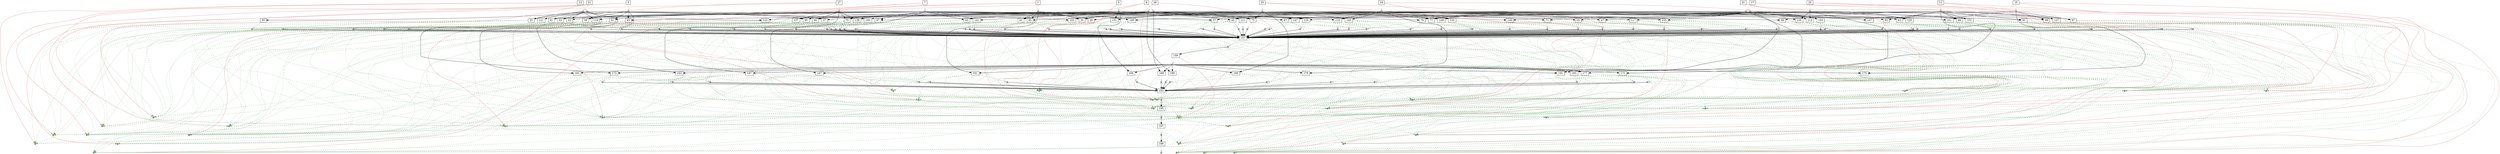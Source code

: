 strict digraph  {
	node [label="\N"];
	1	 [height=0,
		shape=rect,
		size=14.18,
		width=0];
	2	 [fillcolor=gray,
		height=0.1,
		label="",
		shape=rect,
		size=0,
		style=filled,
		width=0.1];
	1 -> 2	 [color=gray,
		size=12545238.0];
	201	 [fillcolor="#88bb88",
		height=0.1,
		label="",
		shape=rect,
		size=0,
		style=filled,
		width=0.1];
	1 -> 201	 [color="#dd7777",
		size=3807057.0,
		weight=0];
	202	 [fillcolor="#88bb88",
		height=0.1,
		label="",
		shape=rect,
		size=0,
		style=filled,
		width=0.1];
	1 -> 202	 [color="#dd7777",
		size=3807057.0,
		weight=0];
	33	 [height=0,
		shape=rect,
		size=10.54,
		width=0];
	2 -> 33	 [size=0];
	41	 [height=0,
		shape=rect,
		size=10.5,
		width=0];
	2 -> 41	 [size=0];
	65	 [height=0,
		shape=rect,
		size=10.49,
		width=0];
	2 -> 65	 [size=0];
	109	 [height=0,
		shape=rect,
		size=10.71,
		width=0];
	2 -> 109	 [size=0];
	161	 [height=0,
		shape=rect,
		size=10.83,
		width=0];
	2 -> 161	 [size=0];
	3	 [height=0,
		shape=rect,
		size=13.8,
		width=0];
	4	 [fillcolor=gray,
		height=0.1,
		label="",
		shape=rect,
		size=0,
		style=filled,
		width=0.1];
	3 -> 4	 [color=gray,
		size=12557302.0];
	203	 [fillcolor="#88bb88",
		height=0.1,
		label="",
		shape=rect,
		size=0,
		style=filled,
		width=0.1];
	3 -> 203	 [color="#dd7777",
		size=3807057.0,
		weight=0];
	204	 [fillcolor="#88bb88",
		height=0.1,
		label="",
		shape=rect,
		size=0,
		style=filled,
		width=0.1];
	3 -> 204	 [color="#dd7777",
		size=3807057.0,
		weight=0];
	35	 [height=0,
		shape=rect,
		size=10.6,
		width=0];
	4 -> 35	 [size=0];
	37	 [height=0,
		shape=rect,
		size=10.62,
		width=0];
	4 -> 37	 [size=0];
	39	 [height=0,
		shape=rect,
		size=10.74,
		width=0];
	4 -> 39	 [size=0];
	43	 [height=0,
		shape=rect,
		size=10.44,
		width=0];
	4 -> 43	 [size=0];
	51	 [height=0,
		shape=rect,
		size=10.62,
		width=0];
	4 -> 51	 [size=0];
	103	 [height=0,
		shape=rect,
		size=10.61,
		width=0];
	4 -> 103	 [size=0];
	163	 [height=0,
		shape=rect,
		size=10.8,
		width=0];
	4 -> 163	 [size=0];
	5	 [height=0,
		shape=rect,
		size=13.39,
		width=0];
	6	 [fillcolor=gray,
		height=0.1,
		label="",
		shape=rect,
		size=0,
		style=filled,
		width=0.1];
	5 -> 6	 [color=gray,
		size=12580096.0];
	205	 [fillcolor="#88bb88",
		height=0.1,
		label="",
		shape=rect,
		size=0,
		style=filled,
		width=0.1];
	5 -> 205	 [color="#dd7777",
		size=3807057.0,
		weight=0];
	206	 [fillcolor="#88bb88",
		height=0.1,
		label="",
		shape=rect,
		size=0,
		style=filled,
		width=0.1];
	5 -> 206	 [color="#dd7777",
		size=3807057.0,
		weight=0];
	6 -> 41	 [size=0];
	6 -> 43	 [size=0];
	45	 [height=0,
		shape=rect,
		size=10.51,
		width=0];
	6 -> 45	 [size=0];
	47	 [height=0,
		shape=rect,
		size=10.59,
		width=0];
	6 -> 47	 [size=0];
	49	 [height=0,
		shape=rect,
		size=10.62,
		width=0];
	6 -> 49	 [size=0];
	111	 [height=0,
		shape=rect,
		size=10.57,
		width=0];
	6 -> 111	 [size=0];
	131	 [height=0,
		shape=rect,
		size=10.56,
		width=0];
	6 -> 131	 [size=0];
	137	 [height=0,
		shape=rect,
		size=10.8,
		width=0];
	6 -> 137	 [size=0];
	147	 [height=0,
		shape=rect,
		size=10.63,
		width=0];
	6 -> 147	 [size=0];
	165	 [height=0,
		shape=rect,
		size=10.99,
		width=0];
	6 -> 165	 [size=0];
	7	 [height=0,
		shape=rect,
		size=13.72,
		width=0];
	8	 [fillcolor=gray,
		height=0.1,
		label="",
		shape=rect,
		size=0,
		style=filled,
		width=0.1];
	7 -> 8	 [color=gray,
		size=12539546.0];
	207	 [fillcolor="#88bb88",
		height=0.1,
		label="",
		shape=rect,
		size=0,
		style=filled,
		width=0.1];
	7 -> 207	 [color="#dd7777",
		size=3807057.0,
		weight=0];
	208	 [fillcolor="#88bb88",
		height=0.1,
		label="",
		shape=rect,
		size=0,
		style=filled,
		width=0.1];
	7 -> 208	 [color="#dd7777",
		size=3807057.0,
		weight=0];
	8 -> 51	 [size=0];
	53	 [height=0,
		shape=rect,
		size=10.56,
		width=0];
	8 -> 53	 [size=0];
	55	 [height=0,
		shape=rect,
		size=10.63,
		width=0];
	8 -> 55	 [size=0];
	57	 [height=0,
		shape=rect,
		size=10.68,
		width=0];
	8 -> 57	 [size=0];
	59	 [height=0,
		shape=rect,
		size=10.65,
		width=0];
	8 -> 59	 [size=0];
	61	 [height=0,
		shape=rect,
		size=10.68,
		width=0];
	8 -> 61	 [size=0];
	63	 [height=0,
		shape=rect,
		size=10.49,
		width=0];
	8 -> 63	 [size=0];
	67	 [height=0,
		shape=rect,
		size=10.55,
		width=0];
	8 -> 67	 [size=0];
	79	 [height=0,
		shape=rect,
		size=10.75,
		width=0];
	8 -> 79	 [size=0];
	91	 [height=0,
		shape=rect,
		size=10.63,
		width=0];
	8 -> 91	 [size=0];
	119	 [height=0,
		shape=rect,
		size=10.75,
		width=0];
	8 -> 119	 [size=0];
	125	 [height=0,
		shape=rect,
		size=10.53,
		width=0];
	8 -> 125	 [size=0];
	141	 [height=0,
		shape=rect,
		size=10.61,
		width=0];
	8 -> 141	 [size=0];
	167	 [height=0,
		shape=rect,
		size=10.9,
		width=0];
	8 -> 167	 [size=0];
	9	 [height=0,
		shape=rect,
		size=13.2,
		width=0];
	10	 [fillcolor=gray,
		height=0.1,
		label="",
		shape=rect,
		size=0,
		style=filled,
		width=0.1];
	9 -> 10	 [color=gray,
		size=12559866.0];
	209	 [fillcolor="#88bb88",
		height=0.1,
		label="",
		shape=rect,
		size=0,
		style=filled,
		width=0.1];
	9 -> 209	 [color="#dd7777",
		size=3807057.0,
		weight=0];
	210	 [fillcolor="#88bb88",
		height=0.1,
		label="",
		shape=rect,
		size=0,
		style=filled,
		width=0.1];
	9 -> 210	 [color="#dd7777",
		size=3807057.0,
		weight=0];
	10 -> 65	 [size=0];
	10 -> 67	 [size=0];
	69	 [height=0,
		shape=rect,
		size=10.69,
		width=0];
	10 -> 69	 [size=0];
	71	 [height=0,
		shape=rect,
		size=10.62,
		width=0];
	10 -> 71	 [size=0];
	73	 [height=0,
		shape=rect,
		size=10.47,
		width=0];
	10 -> 73	 [size=0];
	75	 [height=0,
		shape=rect,
		size=10.57,
		width=0];
	10 -> 75	 [size=0];
	77	 [height=0,
		shape=rect,
		size=10.52,
		width=0];
	10 -> 77	 [size=0];
	139	 [height=0,
		shape=rect,
		size=10.59,
		width=0];
	10 -> 139	 [size=0];
	149	 [height=0,
		shape=rect,
		size=10.66,
		width=0];
	10 -> 149	 [size=0];
	169	 [height=0,
		shape=rect,
		size=11.06,
		width=0];
	10 -> 169	 [size=0];
	11	 [height=0,
		shape=rect,
		size=13.91,
		width=0];
	12	 [fillcolor=gray,
		height=0.1,
		label="",
		shape=rect,
		size=0,
		style=filled,
		width=0.1];
	11 -> 12	 [color=gray,
		size=12531000.0];
	211	 [fillcolor="#88bb88",
		height=0.1,
		label="",
		shape=rect,
		size=0,
		style=filled,
		width=0.1];
	11 -> 211	 [color="#dd7777",
		size=3807057.0,
		weight=0];
	212	 [fillcolor="#88bb88",
		height=0.1,
		label="",
		shape=rect,
		size=0,
		style=filled,
		width=0.1];
	11 -> 212	 [color="#dd7777",
		size=3807057.0,
		weight=0];
	12 -> 69	 [size=0];
	12 -> 79	 [size=0];
	81	 [height=0,
		shape=rect,
		size=10.59,
		width=0];
	12 -> 81	 [size=0];
	83	 [height=0,
		shape=rect,
		size=10.47,
		width=0];
	12 -> 83	 [size=0];
	85	 [height=0,
		shape=rect,
		size=10.56,
		width=0];
	12 -> 85	 [size=0];
	87	 [height=0,
		shape=rect,
		size=10.52,
		width=0];
	12 -> 87	 [size=0];
	89	 [height=0,
		shape=rect,
		size=10.64,
		width=0];
	12 -> 89	 [size=0];
	97	 [height=0,
		shape=rect,
		size=10.51,
		width=0];
	12 -> 97	 [size=0];
	127	 [height=0,
		shape=rect,
		size=10.56,
		width=0];
	12 -> 127	 [size=0];
	151	 [height=0,
		shape=rect,
		size=10.64,
		width=0];
	12 -> 151	 [size=0];
	171	 [height=0,
		shape=rect,
		size=10.86,
		width=0];
	12 -> 171	 [size=0];
	13	 [height=0,
		shape=rect,
		size=13.1,
		width=0];
	14	 [fillcolor=gray,
		height=0.1,
		label="",
		shape=rect,
		size=0,
		style=filled,
		width=0.1];
	13 -> 14	 [color=gray,
		size=12549894.0];
	213	 [fillcolor="#88bb88",
		height=0.1,
		label="",
		shape=rect,
		size=0,
		style=filled,
		width=0.1];
	13 -> 213	 [color="#dd7777",
		size=3807057.0,
		weight=0];
	214	 [fillcolor="#88bb88",
		height=0.1,
		label="",
		shape=rect,
		size=0,
		style=filled,
		width=0.1];
	13 -> 214	 [color="#dd7777",
		size=3807057.0,
		weight=0];
	14 -> 53	 [size=0];
	14 -> 91	 [size=0];
	93	 [height=0,
		shape=rect,
		size=10.65,
		width=0];
	14 -> 93	 [size=0];
	95	 [height=0,
		shape=rect,
		size=10.55,
		width=0];
	14 -> 95	 [size=0];
	105	 [height=0,
		shape=rect,
		size=10.62,
		width=0];
	14 -> 105	 [size=0];
	173	 [height=0,
		shape=rect,
		size=10.66,
		width=0];
	14 -> 173	 [size=0];
	15	 [height=0,
		shape=rect,
		size=13.56,
		width=0];
	16	 [fillcolor=gray,
		height=0.1,
		label="",
		shape=rect,
		size=0,
		style=filled,
		width=0.1];
	15 -> 16	 [color=gray,
		size=12547312.0];
	215	 [fillcolor="#88bb88",
		height=0.1,
		label="",
		shape=rect,
		size=0,
		style=filled,
		width=0.1];
	15 -> 215	 [color="#dd7777",
		size=3807057.0,
		weight=0];
	216	 [fillcolor="#88bb88",
		height=0.1,
		label="",
		shape=rect,
		size=0,
		style=filled,
		width=0.1];
	15 -> 216	 [color="#dd7777",
		size=3807057.0,
		weight=0];
	16 -> 55	 [size=0];
	16 -> 97	 [size=0];
	99	 [height=0,
		shape=rect,
		size=10.64,
		width=0];
	16 -> 99	 [size=0];
	101	 [height=0,
		shape=rect,
		size=10.57,
		width=0];
	16 -> 101	 [size=0];
	175	 [height=0,
		shape=rect,
		size=11.0,
		width=0];
	16 -> 175	 [size=0];
	17	 [height=0,
		shape=rect,
		size=13.48,
		width=0];
	18	 [fillcolor=gray,
		height=0.1,
		label="",
		shape=rect,
		size=0,
		style=filled,
		width=0.1];
	17 -> 18	 [color=gray,
		size=12590270.0];
	217	 [fillcolor="#88bb88",
		height=0.1,
		label="",
		shape=rect,
		size=0,
		style=filled,
		width=0.1];
	17 -> 217	 [color="#dd7777",
		size=3807057.0,
		weight=0];
	218	 [fillcolor="#88bb88",
		height=0.1,
		label="",
		shape=rect,
		size=0,
		style=filled,
		width=0.1];
	17 -> 218	 [color="#dd7777",
		size=3807057.0,
		weight=0];
	18 -> 57	 [size=0];
	18 -> 71	 [size=0];
	18 -> 81	 [size=0];
	18 -> 99	 [size=0];
	18 -> 103	 [size=0];
	18 -> 105	 [size=0];
	107	 [height=0,
		shape=rect,
		size=10.61,
		width=0];
	18 -> 107	 [size=0];
	153	 [height=0,
		shape=rect,
		size=10.62,
		width=0];
	18 -> 153	 [size=0];
	177	 [height=0,
		shape=rect,
		size=10.6,
		width=0];
	18 -> 177	 [size=0];
	19	 [height=0,
		shape=rect,
		size=13.36,
		width=0];
	20	 [fillcolor=gray,
		height=0.1,
		label="",
		shape=rect,
		size=0,
		style=filled,
		width=0.1];
	19 -> 20	 [color=gray,
		size=12552792.0];
	219	 [fillcolor="#88bb88",
		height=0.1,
		label="",
		shape=rect,
		size=0,
		style=filled,
		width=0.1];
	19 -> 219	 [color="#dd7777",
		size=3807057.0,
		weight=0];
	220	 [fillcolor="#88bb88",
		height=0.1,
		label="",
		shape=rect,
		size=0,
		style=filled,
		width=0.1];
	19 -> 220	 [color="#dd7777",
		size=3807057.0,
		weight=0];
	20 -> 45	 [size=0];
	20 -> 59	 [size=0];
	20 -> 83	 [size=0];
	20 -> 95	 [size=0];
	20 -> 101	 [size=0];
	20 -> 109	 [size=0];
	20 -> 111	 [size=0];
	113	 [height=0,
		shape=rect,
		size=10.45,
		width=0];
	20 -> 113	 [size=0];
	115	 [height=0,
		shape=rect,
		size=10.51,
		width=0];
	20 -> 115	 [size=0];
	117	 [height=0,
		shape=rect,
		size=10.74,
		width=0];
	20 -> 117	 [size=0];
	133	 [height=0,
		shape=rect,
		size=10.7,
		width=0];
	20 -> 133	 [size=0];
	143	 [height=0,
		shape=rect,
		size=10.61,
		width=0];
	20 -> 143	 [size=0];
	155	 [height=0,
		shape=rect,
		size=10.62,
		width=0];
	20 -> 155	 [size=0];
	179	 [height=0,
		shape=rect,
		size=10.77,
		width=0];
	20 -> 179	 [size=0];
	21	 [height=0,
		shape=rect,
		size=14.33,
		width=0];
	22	 [fillcolor=gray,
		height=0.1,
		label="",
		shape=rect,
		size=0,
		style=filled,
		width=0.1];
	21 -> 22	 [color=gray,
		size=12576630.0];
	221	 [fillcolor="#88bb88",
		height=0.1,
		label="",
		shape=rect,
		size=0,
		style=filled,
		width=0.1];
	21 -> 221	 [color="#dd7777",
		size=3807057.0,
		weight=0];
	222	 [fillcolor="#88bb88",
		height=0.1,
		label="",
		shape=rect,
		size=0,
		style=filled,
		width=0.1];
	21 -> 222	 [color="#dd7777",
		size=3807057.0,
		weight=0];
	22 -> 35	 [size=0];
	22 -> 61	 [size=0];
	22 -> 119	 [size=0];
	121	 [height=0,
		shape=rect,
		size=10.51,
		width=0];
	22 -> 121	 [size=0];
	123	 [height=0,
		shape=rect,
		size=10.66,
		width=0];
	22 -> 123	 [size=0];
	181	 [height=0,
		shape=rect,
		size=10.71,
		width=0];
	22 -> 181	 [size=0];
	23	 [height=0,
		shape=rect,
		size=13.4,
		width=0];
	24	 [fillcolor=gray,
		height=0.1,
		label="",
		shape=rect,
		size=0,
		style=filled,
		width=0.1];
	23 -> 24	 [color=gray,
		size=12555468.0];
	223	 [fillcolor="#88bb88",
		height=0.1,
		label="",
		shape=rect,
		size=0,
		style=filled,
		width=0.1];
	23 -> 223	 [color="#dd7777",
		size=3807057.0,
		weight=0];
	224	 [fillcolor="#88bb88",
		height=0.1,
		label="",
		shape=rect,
		size=0,
		style=filled,
		width=0.1];
	23 -> 224	 [color="#dd7777",
		size=3807057.0,
		weight=0];
	24 -> 47	 [size=0];
	24 -> 113	 [size=0];
	24 -> 125	 [size=0];
	24 -> 127	 [size=0];
	129	 [height=0,
		shape=rect,
		size=10.68,
		width=0];
	24 -> 129	 [size=0];
	135	 [height=0,
		shape=rect,
		size=10.64,
		width=0];
	24 -> 135	 [size=0];
	183	 [height=0,
		shape=rect,
		size=10.61,
		width=0];
	24 -> 183	 [size=0];
	25	 [height=0,
		shape=rect,
		size=12.99,
		width=0];
	26	 [fillcolor=gray,
		height=0.1,
		label="",
		shape=rect,
		size=0,
		style=filled,
		width=0.1];
	25 -> 26	 [color=gray,
		size=12556722.0];
	225	 [fillcolor="#88bb88",
		height=0.1,
		label="",
		shape=rect,
		size=0,
		style=filled,
		width=0.1];
	25 -> 225	 [color="#dd7777",
		size=3807057.0,
		weight=0];
	226	 [fillcolor="#88bb88",
		height=0.1,
		label="",
		shape=rect,
		size=0,
		style=filled,
		width=0.1];
	25 -> 226	 [color="#dd7777",
		size=3807057.0,
		weight=0];
	26 -> 33	 [size=0];
	26 -> 37	 [size=0];
	26 -> 73	 [size=0];
	26 -> 85	 [size=0];
	26 -> 131	 [size=0];
	26 -> 133	 [size=0];
	26 -> 135	 [size=0];
	185	 [height=0,
		shape=rect,
		size=10.76,
		width=0];
	26 -> 185	 [size=0];
	27	 [height=0,
		shape=rect,
		size=13.92,
		width=0];
	28	 [fillcolor=gray,
		height=0.1,
		label="",
		shape=rect,
		size=0,
		style=filled,
		width=0.1];
	27 -> 28	 [color=gray,
		size=12543006.0];
	227	 [fillcolor="#88bb88",
		height=0.1,
		label="",
		shape=rect,
		size=0,
		style=filled,
		width=0.1];
	27 -> 227	 [color="#dd7777",
		size=3807057.0,
		weight=0];
	228	 [fillcolor="#88bb88",
		height=0.1,
		label="",
		shape=rect,
		size=0,
		style=filled,
		width=0.1];
	27 -> 228	 [color="#dd7777",
		size=3807057.0,
		weight=0];
	28 -> 39	 [size=0];
	28 -> 49	 [size=0];
	28 -> 75	 [size=0];
	28 -> 87	 [size=0];
	28 -> 137	 [size=0];
	28 -> 139	 [size=0];
	187	 [height=0,
		shape=rect,
		size=10.74,
		width=0];
	28 -> 187	 [size=0];
	29	 [height=0,
		shape=rect,
		size=13.67,
		width=0];
	30	 [fillcolor=gray,
		height=0.1,
		label="",
		shape=rect,
		size=0,
		style=filled,
		width=0.1];
	29 -> 30	 [color=gray,
		size=12544644.0];
	229	 [fillcolor="#88bb88",
		height=0.1,
		label="",
		shape=rect,
		size=0,
		style=filled,
		width=0.1];
	29 -> 229	 [color="#dd7777",
		size=3807057.0,
		weight=0];
	230	 [fillcolor="#88bb88",
		height=0.1,
		label="",
		shape=rect,
		size=0,
		style=filled,
		width=0.1];
	29 -> 230	 [color="#dd7777",
		size=3807057.0,
		weight=0];
	30 -> 63	 [size=0];
	30 -> 115	 [size=0];
	30 -> 123	 [size=0];
	30 -> 141	 [size=0];
	30 -> 143	 [size=0];
	145	 [height=0,
		shape=rect,
		size=10.59,
		width=0];
	30 -> 145	 [size=0];
	189	 [height=0,
		shape=rect,
		size=10.84,
		width=0];
	30 -> 189	 [size=0];
	31	 [height=0,
		shape=rect,
		size=13.66,
		width=0];
	32	 [fillcolor=gray,
		height=0.1,
		label="",
		shape=rect,
		size=0,
		style=filled,
		width=0.1];
	31 -> 32	 [color=gray,
		size=12551482.0];
	231	 [fillcolor="#88bb88",
		height=0.1,
		label="",
		shape=rect,
		size=0,
		style=filled,
		width=0.1];
	31 -> 231	 [color="#dd7777",
		size=3807057.0,
		weight=0];
	232	 [fillcolor="#88bb88",
		height=0.1,
		label="",
		shape=rect,
		size=0,
		style=filled,
		width=0.1];
	31 -> 232	 [color="#dd7777",
		size=3807057.0,
		weight=0];
	32 -> 77	 [size=0];
	32 -> 89	 [size=0];
	32 -> 117	 [size=0];
	32 -> 129	 [size=0];
	32 -> 145	 [size=0];
	32 -> 147	 [size=0];
	32 -> 149	 [size=0];
	32 -> 151	 [size=0];
	32 -> 153	 [size=0];
	32 -> 155	 [size=0];
	191	 [height=0,
		shape=rect,
		size=10.75,
		width=0];
	32 -> 191	 [size=0];
	34	 [fillcolor=gray,
		height=0.1,
		label="",
		shape=rect,
		size=0,
		style=filled,
		width=0.1];
	33 -> 34	 [color=gray,
		size=16862400.0];
	33 -> 201	 [color="#77aa77",
		size=0,
		style=dashed,
		weight=0];
	33 -> 202	 [color="#77aa77",
		size=0,
		style=dashed,
		weight=0];
	33 -> 225	 [color="#77aa77",
		size=0,
		style=dashed,
		weight=0];
	33 -> 226	 [color="#77aa77",
		size=0,
		style=dashed,
		weight=0];
	157	 [height=0,
		shape=rect,
		size=4.96,
		width=0];
	34 -> 157	 [size=204904.0];
	36	 [fillcolor=gray,
		height=0.1,
		label="",
		shape=rect,
		size=0,
		style=filled,
		width=0.1];
	35 -> 36	 [color=gray,
		size=16894372.0];
	35 -> 203	 [color="#77aa77",
		size=0,
		style=dashed,
		weight=0];
	35 -> 204	 [color="#77aa77",
		size=0,
		style=dashed,
		weight=0];
	35 -> 221	 [color="#77aa77",
		size=0,
		style=dashed,
		weight=0];
	35 -> 222	 [color="#77aa77",
		size=0,
		style=dashed,
		weight=0];
	36 -> 157	 [size=204904.0];
	38	 [fillcolor=gray,
		height=0.1,
		label="",
		shape=rect,
		size=0,
		style=filled,
		width=0.1];
	37 -> 38	 [color=gray,
		size=16874464.0];
	37 -> 203	 [color="#77aa77",
		size=0,
		style=dashed,
		weight=0];
	37 -> 204	 [color="#77aa77",
		size=0,
		style=dashed,
		weight=0];
	37 -> 225	 [color="#77aa77",
		size=0,
		style=dashed,
		weight=0];
	37 -> 226	 [color="#77aa77",
		size=0,
		style=dashed,
		weight=0];
	38 -> 157	 [size=204904.0];
	40	 [fillcolor=gray,
		height=0.1,
		label="",
		shape=rect,
		size=0,
		style=filled,
		width=0.1];
	39 -> 40	 [color=gray,
		size=16860748.0];
	39 -> 203	 [color="#77aa77",
		size=0,
		style=dashed,
		weight=0];
	39 -> 204	 [color="#77aa77",
		size=0,
		style=dashed,
		weight=0];
	39 -> 227	 [color="#77aa77",
		size=0,
		style=dashed,
		weight=0];
	39 -> 228	 [color="#77aa77",
		size=0,
		style=dashed,
		weight=0];
	40 -> 157	 [size=204904.0];
	42	 [fillcolor=gray,
		height=0.1,
		label="",
		shape=rect,
		size=0,
		style=filled,
		width=0.1];
	41 -> 42	 [color=gray,
		size=16885774.0];
	41 -> 201	 [color="#77aa77",
		size=0,
		style=dashed,
		weight=0];
	41 -> 202	 [color="#77aa77",
		size=0,
		style=dashed,
		weight=0];
	41 -> 205	 [color="#77aa77",
		size=0,
		style=dashed,
		weight=0];
	41 -> 206	 [color="#77aa77",
		size=0,
		style=dashed,
		weight=0];
	42 -> 157	 [size=204904.0];
	44	 [fillcolor=gray,
		height=0.1,
		label="",
		shape=rect,
		size=0,
		style=filled,
		width=0.1];
	43 -> 44	 [color=gray,
		size=16897838.0];
	43 -> 203	 [color="#77aa77",
		size=0,
		style=dashed,
		weight=0];
	43 -> 204	 [color="#77aa77",
		size=0,
		style=dashed,
		weight=0];
	43 -> 205	 [color="#77aa77",
		size=0,
		style=dashed,
		weight=0];
	43 -> 206	 [color="#77aa77",
		size=0,
		style=dashed,
		weight=0];
	44 -> 157	 [size=204904.0];
	46	 [fillcolor=gray,
		height=0.1,
		label="",
		shape=rect,
		size=0,
		style=filled,
		width=0.1];
	45 -> 46	 [color=gray,
		size=16893328.0];
	45 -> 205	 [color="#77aa77",
		size=0,
		style=dashed,
		weight=0];
	45 -> 206	 [color="#77aa77",
		size=0,
		style=dashed,
		weight=0];
	45 -> 219	 [color="#77aa77",
		size=0,
		style=dashed,
		weight=0];
	45 -> 220	 [color="#77aa77",
		size=0,
		style=dashed,
		weight=0];
	46 -> 157	 [size=204904.0];
	48	 [fillcolor=gray,
		height=0.1,
		label="",
		shape=rect,
		size=0,
		style=filled,
		width=0.1];
	47 -> 48	 [color=gray,
		size=16896004.0];
	47 -> 205	 [color="#77aa77",
		size=0,
		style=dashed,
		weight=0];
	47 -> 206	 [color="#77aa77",
		size=0,
		style=dashed,
		weight=0];
	47 -> 223	 [color="#77aa77",
		size=0,
		style=dashed,
		weight=0];
	47 -> 224	 [color="#77aa77",
		size=0,
		style=dashed,
		weight=0];
	48 -> 157	 [size=204904.0];
	50	 [fillcolor=gray,
		height=0.1,
		label="",
		shape=rect,
		size=0,
		style=filled,
		width=0.1];
	49 -> 50	 [color=gray,
		size=16883542.0];
	49 -> 205	 [color="#77aa77",
		size=0,
		style=dashed,
		weight=0];
	49 -> 206	 [color="#77aa77",
		size=0,
		style=dashed,
		weight=0];
	49 -> 227	 [color="#77aa77",
		size=0,
		style=dashed,
		weight=0];
	49 -> 228	 [color="#77aa77",
		size=0,
		style=dashed,
		weight=0];
	50 -> 157	 [size=204904.0];
	52	 [fillcolor=gray,
		height=0.1,
		label="",
		shape=rect,
		size=0,
		style=filled,
		width=0.1];
	51 -> 52	 [color=gray,
		size=16857288.0];
	51 -> 203	 [color="#77aa77",
		size=0,
		style=dashed,
		weight=0];
	51 -> 204	 [color="#77aa77",
		size=0,
		style=dashed,
		weight=0];
	51 -> 207	 [color="#77aa77",
		size=0,
		style=dashed,
		weight=0];
	51 -> 208	 [color="#77aa77",
		size=0,
		style=dashed,
		weight=0];
	52 -> 157	 [size=204904.0];
	54	 [fillcolor=gray,
		height=0.1,
		label="",
		shape=rect,
		size=0,
		style=filled,
		width=0.1];
	53 -> 54	 [color=gray,
		size=16849880.0];
	53 -> 207	 [color="#77aa77",
		size=0,
		style=dashed,
		weight=0];
	53 -> 208	 [color="#77aa77",
		size=0,
		style=dashed,
		weight=0];
	53 -> 213	 [color="#77aa77",
		size=0,
		style=dashed,
		weight=0];
	53 -> 214	 [color="#77aa77",
		size=0,
		style=dashed,
		weight=0];
	54 -> 157	 [size=204904.0];
	56	 [fillcolor=gray,
		height=0.1,
		label="",
		shape=rect,
		size=0,
		style=filled,
		width=0.1];
	55 -> 56	 [color=gray,
		size=16847298.0];
	55 -> 207	 [color="#77aa77",
		size=0,
		style=dashed,
		weight=0];
	55 -> 208	 [color="#77aa77",
		size=0,
		style=dashed,
		weight=0];
	55 -> 215	 [color="#77aa77",
		size=0,
		style=dashed,
		weight=0];
	55 -> 216	 [color="#77aa77",
		size=0,
		style=dashed,
		weight=0];
	56 -> 157	 [size=204904.0];
	58	 [fillcolor=gray,
		height=0.1,
		label="",
		shape=rect,
		size=0,
		style=filled,
		width=0.1];
	57 -> 58	 [color=gray,
		size=16890256.0];
	57 -> 207	 [color="#77aa77",
		size=0,
		style=dashed,
		weight=0];
	57 -> 208	 [color="#77aa77",
		size=0,
		style=dashed,
		weight=0];
	57 -> 217	 [color="#77aa77",
		size=0,
		style=dashed,
		weight=0];
	57 -> 218	 [color="#77aa77",
		size=0,
		style=dashed,
		weight=0];
	58 -> 157	 [size=204904.0];
	60	 [fillcolor=gray,
		height=0.1,
		label="",
		shape=rect,
		size=0,
		style=filled,
		width=0.1];
	59 -> 60	 [color=gray,
		size=16852778.0];
	59 -> 207	 [color="#77aa77",
		size=0,
		style=dashed,
		weight=0];
	59 -> 208	 [color="#77aa77",
		size=0,
		style=dashed,
		weight=0];
	59 -> 219	 [color="#77aa77",
		size=0,
		style=dashed,
		weight=0];
	59 -> 220	 [color="#77aa77",
		size=0,
		style=dashed,
		weight=0];
	60 -> 157	 [size=204904.0];
	62	 [fillcolor=gray,
		height=0.1,
		label="",
		shape=rect,
		size=0,
		style=filled,
		width=0.1];
	61 -> 62	 [color=gray,
		size=16876616.0];
	61 -> 207	 [color="#77aa77",
		size=0,
		style=dashed,
		weight=0];
	61 -> 208	 [color="#77aa77",
		size=0,
		style=dashed,
		weight=0];
	61 -> 221	 [color="#77aa77",
		size=0,
		style=dashed,
		weight=0];
	61 -> 222	 [color="#77aa77",
		size=0,
		style=dashed,
		weight=0];
	62 -> 157	 [size=204904.0];
	64	 [fillcolor=gray,
		height=0.1,
		label="",
		shape=rect,
		size=0,
		style=filled,
		width=0.1];
	63 -> 64	 [color=gray,
		size=16844630.0];
	63 -> 207	 [color="#77aa77",
		size=0,
		style=dashed,
		weight=0];
	63 -> 208	 [color="#77aa77",
		size=0,
		style=dashed,
		weight=0];
	63 -> 229	 [color="#77aa77",
		size=0,
		style=dashed,
		weight=0];
	63 -> 230	 [color="#77aa77",
		size=0,
		style=dashed,
		weight=0];
	64 -> 157	 [size=204904.0];
	66	 [fillcolor=gray,
		height=0.1,
		label="",
		shape=rect,
		size=0,
		style=filled,
		width=0.1];
	65 -> 66	 [color=gray,
		size=16865544.0];
	65 -> 201	 [color="#77aa77",
		size=0,
		style=dashed,
		weight=0];
	65 -> 202	 [color="#77aa77",
		size=0,
		style=dashed,
		weight=0];
	65 -> 209	 [color="#77aa77",
		size=0,
		style=dashed,
		weight=0];
	65 -> 210	 [color="#77aa77",
		size=0,
		style=dashed,
		weight=0];
	66 -> 157	 [size=204904.0];
	68	 [fillcolor=gray,
		height=0.1,
		label="",
		shape=rect,
		size=0,
		style=filled,
		width=0.1];
	67 -> 68	 [color=gray,
		size=16859852.0];
	67 -> 207	 [color="#77aa77",
		size=0,
		style=dashed,
		weight=0];
	67 -> 208	 [color="#77aa77",
		size=0,
		style=dashed,
		weight=0];
	67 -> 209	 [color="#77aa77",
		size=0,
		style=dashed,
		weight=0];
	67 -> 210	 [color="#77aa77",
		size=0,
		style=dashed,
		weight=0];
	68 -> 157	 [size=204904.0];
	70	 [fillcolor=gray,
		height=0.1,
		label="",
		shape=rect,
		size=0,
		style=filled,
		width=0.1];
	69 -> 70	 [color=gray,
		size=16851306.0];
	69 -> 209	 [color="#77aa77",
		size=0,
		style=dashed,
		weight=0];
	69 -> 210	 [color="#77aa77",
		size=0,
		style=dashed,
		weight=0];
	69 -> 211	 [color="#77aa77",
		size=0,
		style=dashed,
		weight=0];
	69 -> 212	 [color="#77aa77",
		size=0,
		style=dashed,
		weight=0];
	70 -> 157	 [size=204904.0];
	72	 [fillcolor=gray,
		height=0.1,
		label="",
		shape=rect,
		size=0,
		style=filled,
		width=0.1];
	71 -> 72	 [color=gray,
		size=16910576.0];
	71 -> 209	 [color="#77aa77",
		size=0,
		style=dashed,
		weight=0];
	71 -> 210	 [color="#77aa77",
		size=0,
		style=dashed,
		weight=0];
	71 -> 217	 [color="#77aa77",
		size=0,
		style=dashed,
		weight=0];
	71 -> 218	 [color="#77aa77",
		size=0,
		style=dashed,
		weight=0];
	72 -> 157	 [size=204904.0];
	74	 [fillcolor=gray,
		height=0.1,
		label="",
		shape=rect,
		size=0,
		style=filled,
		width=0.1];
	73 -> 74	 [color=gray,
		size=16877028.0];
	73 -> 209	 [color="#77aa77",
		size=0,
		style=dashed,
		weight=0];
	73 -> 210	 [color="#77aa77",
		size=0,
		style=dashed,
		weight=0];
	73 -> 225	 [color="#77aa77",
		size=0,
		style=dashed,
		weight=0];
	73 -> 226	 [color="#77aa77",
		size=0,
		style=dashed,
		weight=0];
	74 -> 157	 [size=204904.0];
	76	 [fillcolor=gray,
		height=0.1,
		label="",
		shape=rect,
		size=0,
		style=filled,
		width=0.1];
	75 -> 76	 [color=gray,
		size=16863312.0];
	75 -> 209	 [color="#77aa77",
		size=0,
		style=dashed,
		weight=0];
	75 -> 210	 [color="#77aa77",
		size=0,
		style=dashed,
		weight=0];
	75 -> 227	 [color="#77aa77",
		size=0,
		style=dashed,
		weight=0];
	75 -> 228	 [color="#77aa77",
		size=0,
		style=dashed,
		weight=0];
	76 -> 157	 [size=204904.0];
	78	 [fillcolor=gray,
		height=0.1,
		label="",
		shape=rect,
		size=0,
		style=filled,
		width=0.1];
	77 -> 78	 [color=gray,
		size=16871788.0];
	77 -> 209	 [color="#77aa77",
		size=0,
		style=dashed,
		weight=0];
	77 -> 210	 [color="#77aa77",
		size=0,
		style=dashed,
		weight=0];
	77 -> 231	 [color="#77aa77",
		size=0,
		style=dashed,
		weight=0];
	77 -> 232	 [color="#77aa77",
		size=0,
		style=dashed,
		weight=0];
	78 -> 157	 [size=204904.0];
	80	 [fillcolor=gray,
		height=0.1,
		label="",
		shape=rect,
		size=0,
		style=filled,
		width=0.1];
	79 -> 80	 [color=gray,
		size=16830986.0];
	79 -> 207	 [color="#77aa77",
		size=0,
		style=dashed,
		weight=0];
	79 -> 208	 [color="#77aa77",
		size=0,
		style=dashed,
		weight=0];
	79 -> 211	 [color="#77aa77",
		size=0,
		style=dashed,
		weight=0];
	79 -> 212	 [color="#77aa77",
		size=0,
		style=dashed,
		weight=0];
	80 -> 157	 [size=204904.0];
	82	 [fillcolor=gray,
		height=0.1,
		label="",
		shape=rect,
		size=0,
		style=filled,
		width=0.1];
	81 -> 82	 [color=gray,
		size=16881710.0];
	81 -> 211	 [color="#77aa77",
		size=0,
		style=dashed,
		weight=0];
	81 -> 212	 [color="#77aa77",
		size=0,
		style=dashed,
		weight=0];
	81 -> 217	 [color="#77aa77",
		size=0,
		style=dashed,
		weight=0];
	81 -> 218	 [color="#77aa77",
		size=0,
		style=dashed,
		weight=0];
	82 -> 157	 [size=204904.0];
	84	 [fillcolor=gray,
		height=0.1,
		label="",
		shape=rect,
		size=0,
		style=filled,
		width=0.1];
	83 -> 84	 [color=gray,
		size=16844232.0];
	83 -> 211	 [color="#77aa77",
		size=0,
		style=dashed,
		weight=0];
	83 -> 212	 [color="#77aa77",
		size=0,
		style=dashed,
		weight=0];
	83 -> 219	 [color="#77aa77",
		size=0,
		style=dashed,
		weight=0];
	83 -> 220	 [color="#77aa77",
		size=0,
		style=dashed,
		weight=0];
	84 -> 157	 [size=204904.0];
	86	 [fillcolor=gray,
		height=0.1,
		label="",
		shape=rect,
		size=0,
		style=filled,
		width=0.1];
	85 -> 86	 [color=gray,
		size=16848162.0];
	85 -> 211	 [color="#77aa77",
		size=0,
		style=dashed,
		weight=0];
	85 -> 212	 [color="#77aa77",
		size=0,
		style=dashed,
		weight=0];
	85 -> 225	 [color="#77aa77",
		size=0,
		style=dashed,
		weight=0];
	85 -> 226	 [color="#77aa77",
		size=0,
		style=dashed,
		weight=0];
	86 -> 157	 [size=204904.0];
	88	 [fillcolor=gray,
		height=0.1,
		label="",
		shape=rect,
		size=0,
		style=filled,
		width=0.1];
	87 -> 88	 [color=gray,
		size=16834446.0];
	87 -> 211	 [color="#77aa77",
		size=0,
		style=dashed,
		weight=0];
	87 -> 212	 [color="#77aa77",
		size=0,
		style=dashed,
		weight=0];
	87 -> 227	 [color="#77aa77",
		size=0,
		style=dashed,
		weight=0];
	87 -> 228	 [color="#77aa77",
		size=0,
		style=dashed,
		weight=0];
	88 -> 157	 [size=204904.0];
	90	 [fillcolor=gray,
		height=0.1,
		label="",
		shape=rect,
		size=0,
		style=filled,
		width=0.1];
	89 -> 90	 [color=gray,
		size=16842922.0];
	89 -> 211	 [color="#77aa77",
		size=0,
		style=dashed,
		weight=0];
	89 -> 212	 [color="#77aa77",
		size=0,
		style=dashed,
		weight=0];
	89 -> 231	 [color="#77aa77",
		size=0,
		style=dashed,
		weight=0];
	89 -> 232	 [color="#77aa77",
		size=0,
		style=dashed,
		weight=0];
	90 -> 157	 [size=204904.0];
	92	 [fillcolor=gray,
		height=0.1,
		label="",
		shape=rect,
		size=0,
		style=filled,
		width=0.1];
	91 -> 92	 [color=gray,
		size=16849880.0];
	91 -> 207	 [color="#77aa77",
		size=0,
		style=dashed,
		weight=0];
	91 -> 208	 [color="#77aa77",
		size=0,
		style=dashed,
		weight=0];
	91 -> 213	 [color="#77aa77",
		size=0,
		style=dashed,
		weight=0];
	91 -> 214	 [color="#77aa77",
		size=0,
		style=dashed,
		weight=0];
	92 -> 157	 [size=204904.0];
	94	 [fillcolor=gray,
		height=0.1,
		label="",
		shape=rect,
		size=0,
		style=filled,
		width=0.1];
	93 -> 94	 [color=gray,
		size=8532718.0];
	93 -> 213	 [color="#77aa77",
		size=0,
		style=dashed,
		weight=0];
	93 -> 214	 [color="#77aa77",
		size=0,
		style=dashed,
		weight=0];
	94 -> 157	 [size=204904.0];
	96	 [fillcolor=gray,
		height=0.1,
		label="",
		shape=rect,
		size=0,
		style=filled,
		width=0.1];
	95 -> 96	 [color=gray,
		size=16863126.0];
	95 -> 213	 [color="#77aa77",
		size=0,
		style=dashed,
		weight=0];
	95 -> 214	 [color="#77aa77",
		size=0,
		style=dashed,
		weight=0];
	95 -> 219	 [color="#77aa77",
		size=0,
		style=dashed,
		weight=0];
	95 -> 220	 [color="#77aa77",
		size=0,
		style=dashed,
		weight=0];
	96 -> 157	 [size=204904.0];
	98	 [fillcolor=gray,
		height=0.1,
		label="",
		shape=rect,
		size=0,
		style=filled,
		width=0.1];
	97 -> 98	 [color=gray,
		size=16838752.0];
	97 -> 211	 [color="#77aa77",
		size=0,
		style=dashed,
		weight=0];
	97 -> 212	 [color="#77aa77",
		size=0,
		style=dashed,
		weight=0];
	97 -> 215	 [color="#77aa77",
		size=0,
		style=dashed,
		weight=0];
	97 -> 216	 [color="#77aa77",
		size=0,
		style=dashed,
		weight=0];
	98 -> 157	 [size=204904.0];
	100	 [fillcolor=gray,
		height=0.1,
		label="",
		shape=rect,
		size=0,
		style=filled,
		width=0.1];
	99 -> 100	 [color=gray,
		size=16898022.0];
	99 -> 215	 [color="#77aa77",
		size=0,
		style=dashed,
		weight=0];
	99 -> 216	 [color="#77aa77",
		size=0,
		style=dashed,
		weight=0];
	99 -> 217	 [color="#77aa77",
		size=0,
		style=dashed,
		weight=0];
	99 -> 218	 [color="#77aa77",
		size=0,
		style=dashed,
		weight=0];
	100 -> 157	 [size=204904.0];
	102	 [fillcolor=gray,
		height=0.1,
		label="",
		shape=rect,
		size=0,
		style=filled,
		width=0.1];
	101 -> 102	 [color=gray,
		size=16860544.0];
	101 -> 215	 [color="#77aa77",
		size=0,
		style=dashed,
		weight=0];
	101 -> 216	 [color="#77aa77",
		size=0,
		style=dashed,
		weight=0];
	101 -> 219	 [color="#77aa77",
		size=0,
		style=dashed,
		weight=0];
	101 -> 220	 [color="#77aa77",
		size=0,
		style=dashed,
		weight=0];
	102 -> 157	 [size=204904.0];
	104	 [fillcolor=gray,
		height=0.1,
		label="",
		shape=rect,
		size=0,
		style=filled,
		width=0.1];
	103 -> 104	 [color=gray,
		size=16908012.0];
	103 -> 203	 [color="#77aa77",
		size=0,
		style=dashed,
		weight=0];
	103 -> 204	 [color="#77aa77",
		size=0,
		style=dashed,
		weight=0];
	103 -> 217	 [color="#77aa77",
		size=0,
		style=dashed,
		weight=0];
	103 -> 218	 [color="#77aa77",
		size=0,
		style=dashed,
		weight=0];
	104 -> 157	 [size=204904.0];
	106	 [fillcolor=gray,
		height=0.1,
		label="",
		shape=rect,
		size=0,
		style=filled,
		width=0.1];
	105 -> 106	 [color=gray,
		size=16900604.0];
	105 -> 213	 [color="#77aa77",
		size=0,
		style=dashed,
		weight=0];
	105 -> 214	 [color="#77aa77",
		size=0,
		style=dashed,
		weight=0];
	105 -> 217	 [color="#77aa77",
		size=0,
		style=dashed,
		weight=0];
	105 -> 218	 [color="#77aa77",
		size=0,
		style=dashed,
		weight=0];
	106 -> 157	 [size=204904.0];
	108	 [fillcolor=gray,
		height=0.1,
		label="",
		shape=rect,
		size=0,
		style=filled,
		width=0.1];
	107 -> 108	 [color=gray,
		size=8573094.0];
	107 -> 217	 [color="#77aa77",
		size=0,
		style=dashed,
		weight=0];
	107 -> 218	 [color="#77aa77",
		size=0,
		style=dashed,
		weight=0];
	108 -> 157	 [size=204904.0];
	110	 [fillcolor=gray,
		height=0.1,
		label="",
		shape=rect,
		size=0,
		style=filled,
		width=0.1];
	109 -> 110	 [color=gray,
		size=16858470.0];
	109 -> 201	 [color="#77aa77",
		size=0,
		style=dashed,
		weight=0];
	109 -> 202	 [color="#77aa77",
		size=0,
		style=dashed,
		weight=0];
	109 -> 219	 [color="#77aa77",
		size=0,
		style=dashed,
		weight=0];
	109 -> 220	 [color="#77aa77",
		size=0,
		style=dashed,
		weight=0];
	110 -> 157	 [size=204904.0];
	112	 [fillcolor=gray,
		height=0.1,
		label="",
		shape=rect,
		size=0,
		style=filled,
		width=0.1];
	111 -> 112	 [color=gray,
		size=16893328.0];
	111 -> 205	 [color="#77aa77",
		size=0,
		style=dashed,
		weight=0];
	111 -> 206	 [color="#77aa77",
		size=0,
		style=dashed,
		weight=0];
	111 -> 219	 [color="#77aa77",
		size=0,
		style=dashed,
		weight=0];
	111 -> 220	 [color="#77aa77",
		size=0,
		style=dashed,
		weight=0];
	112 -> 157	 [size=204904.0];
	114	 [fillcolor=gray,
		height=0.1,
		label="",
		shape=rect,
		size=0,
		style=filled,
		width=0.1];
	113 -> 114	 [color=gray,
		size=16868700.0];
	113 -> 219	 [color="#77aa77",
		size=0,
		style=dashed,
		weight=0];
	113 -> 220	 [color="#77aa77",
		size=0,
		style=dashed,
		weight=0];
	113 -> 223	 [color="#77aa77",
		size=0,
		style=dashed,
		weight=0];
	113 -> 224	 [color="#77aa77",
		size=0,
		style=dashed,
		weight=0];
	114 -> 157	 [size=204904.0];
	116	 [fillcolor=gray,
		height=0.1,
		label="",
		shape=rect,
		size=0,
		style=filled,
		width=0.1];
	115 -> 116	 [color=gray,
		size=16857876.0];
	115 -> 219	 [color="#77aa77",
		size=0,
		style=dashed,
		weight=0];
	115 -> 220	 [color="#77aa77",
		size=0,
		style=dashed,
		weight=0];
	115 -> 229	 [color="#77aa77",
		size=0,
		style=dashed,
		weight=0];
	115 -> 230	 [color="#77aa77",
		size=0,
		style=dashed,
		weight=0];
	116 -> 157	 [size=204904.0];
	118	 [fillcolor=gray,
		height=0.1,
		label="",
		shape=rect,
		size=0,
		style=filled,
		width=0.1];
	117 -> 118	 [color=gray,
		size=16864714.0];
	117 -> 219	 [color="#77aa77",
		size=0,
		style=dashed,
		weight=0];
	117 -> 220	 [color="#77aa77",
		size=0,
		style=dashed,
		weight=0];
	117 -> 231	 [color="#77aa77",
		size=0,
		style=dashed,
		weight=0];
	117 -> 232	 [color="#77aa77",
		size=0,
		style=dashed,
		weight=0];
	118 -> 157	 [size=204904.0];
	120	 [fillcolor=gray,
		height=0.1,
		label="",
		shape=rect,
		size=0,
		style=filled,
		width=0.1];
	119 -> 120	 [color=gray,
		size=16876616.0];
	119 -> 207	 [color="#77aa77",
		size=0,
		style=dashed,
		weight=0];
	119 -> 208	 [color="#77aa77",
		size=0,
		style=dashed,
		weight=0];
	119 -> 221	 [color="#77aa77",
		size=0,
		style=dashed,
		weight=0];
	119 -> 222	 [color="#77aa77",
		size=0,
		style=dashed,
		weight=0];
	120 -> 157	 [size=204904.0];
	122	 [fillcolor=gray,
		height=0.1,
		label="",
		shape=rect,
		size=0,
		style=filled,
		width=0.1];
	121 -> 122	 [color=gray,
		size=8559454.0];
	121 -> 221	 [color="#77aa77",
		size=0,
		style=dashed,
		weight=0];
	121 -> 222	 [color="#77aa77",
		size=0,
		style=dashed,
		weight=0];
	122 -> 157	 [size=204904.0];
	124	 [fillcolor=gray,
		height=0.1,
		label="",
		shape=rect,
		size=0,
		style=filled,
		width=0.1];
	123 -> 124	 [color=gray,
		size=16881714.0];
	123 -> 221	 [color="#77aa77",
		size=0,
		style=dashed,
		weight=0];
	123 -> 222	 [color="#77aa77",
		size=0,
		style=dashed,
		weight=0];
	123 -> 229	 [color="#77aa77",
		size=0,
		style=dashed,
		weight=0];
	123 -> 230	 [color="#77aa77",
		size=0,
		style=dashed,
		weight=0];
	124 -> 157	 [size=204904.0];
	126	 [fillcolor=gray,
		height=0.1,
		label="",
		shape=rect,
		size=0,
		style=filled,
		width=0.1];
	125 -> 126	 [color=gray,
		size=16855454.0];
	125 -> 207	 [color="#77aa77",
		size=0,
		style=dashed,
		weight=0];
	125 -> 208	 [color="#77aa77",
		size=0,
		style=dashed,
		weight=0];
	125 -> 223	 [color="#77aa77",
		size=0,
		style=dashed,
		weight=0];
	125 -> 224	 [color="#77aa77",
		size=0,
		style=dashed,
		weight=0];
	126 -> 157	 [size=204904.0];
	128	 [fillcolor=gray,
		height=0.1,
		label="",
		shape=rect,
		size=0,
		style=filled,
		width=0.1];
	127 -> 128	 [color=gray,
		size=16846908.0];
	127 -> 211	 [color="#77aa77",
		size=0,
		style=dashed,
		weight=0];
	127 -> 212	 [color="#77aa77",
		size=0,
		style=dashed,
		weight=0];
	127 -> 223	 [color="#77aa77",
		size=0,
		style=dashed,
		weight=0];
	127 -> 224	 [color="#77aa77",
		size=0,
		style=dashed,
		weight=0];
	128 -> 157	 [size=204904.0];
	130	 [fillcolor=gray,
		height=0.1,
		label="",
		shape=rect,
		size=0,
		style=filled,
		width=0.1];
	129 -> 130	 [color=gray,
		size=16867390.0];
	129 -> 223	 [color="#77aa77",
		size=0,
		style=dashed,
		weight=0];
	129 -> 224	 [color="#77aa77",
		size=0,
		style=dashed,
		weight=0];
	129 -> 231	 [color="#77aa77",
		size=0,
		style=dashed,
		weight=0];
	129 -> 232	 [color="#77aa77",
		size=0,
		style=dashed,
		weight=0];
	130 -> 157	 [size=204904.0];
	132	 [fillcolor=gray,
		height=0.1,
		label="",
		shape=rect,
		size=0,
		style=filled,
		width=0.1];
	131 -> 132	 [color=gray,
		size=16897258.0];
	131 -> 205	 [color="#77aa77",
		size=0,
		style=dashed,
		weight=0];
	131 -> 206	 [color="#77aa77",
		size=0,
		style=dashed,
		weight=0];
	131 -> 225	 [color="#77aa77",
		size=0,
		style=dashed,
		weight=0];
	131 -> 226	 [color="#77aa77",
		size=0,
		style=dashed,
		weight=0];
	132 -> 157	 [size=204904.0];
	134	 [fillcolor=gray,
		height=0.1,
		label="",
		shape=rect,
		size=0,
		style=filled,
		width=0.1];
	133 -> 134	 [color=gray,
		size=16869954.0];
	133 -> 219	 [color="#77aa77",
		size=0,
		style=dashed,
		weight=0];
	133 -> 220	 [color="#77aa77",
		size=0,
		style=dashed,
		weight=0];
	133 -> 225	 [color="#77aa77",
		size=0,
		style=dashed,
		weight=0];
	133 -> 226	 [color="#77aa77",
		size=0,
		style=dashed,
		weight=0];
	134 -> 157	 [size=204904.0];
	136	 [fillcolor=gray,
		height=0.1,
		label="",
		shape=rect,
		size=0,
		style=filled,
		width=0.1];
	135 -> 136	 [color=gray,
		size=16872630.0];
	135 -> 223	 [color="#77aa77",
		size=0,
		style=dashed,
		weight=0];
	135 -> 224	 [color="#77aa77",
		size=0,
		style=dashed,
		weight=0];
	135 -> 225	 [color="#77aa77",
		size=0,
		style=dashed,
		weight=0];
	135 -> 226	 [color="#77aa77",
		size=0,
		style=dashed,
		weight=0];
	136 -> 157	 [size=204904.0];
	138	 [fillcolor=gray,
		height=0.1,
		label="",
		shape=rect,
		size=0,
		style=filled,
		width=0.1];
	137 -> 138	 [color=gray,
		size=16883542.0];
	137 -> 205	 [color="#77aa77",
		size=0,
		style=dashed,
		weight=0];
	137 -> 206	 [color="#77aa77",
		size=0,
		style=dashed,
		weight=0];
	137 -> 227	 [color="#77aa77",
		size=0,
		style=dashed,
		weight=0];
	137 -> 228	 [color="#77aa77",
		size=0,
		style=dashed,
		weight=0];
	138 -> 157	 [size=204904.0];
	140	 [fillcolor=gray,
		height=0.1,
		label="",
		shape=rect,
		size=0,
		style=filled,
		width=0.1];
	139 -> 140	 [color=gray,
		size=16863312.0];
	139 -> 209	 [color="#77aa77",
		size=0,
		style=dashed,
		weight=0];
	139 -> 210	 [color="#77aa77",
		size=0,
		style=dashed,
		weight=0];
	139 -> 227	 [color="#77aa77",
		size=0,
		style=dashed,
		weight=0];
	139 -> 228	 [color="#77aa77",
		size=0,
		style=dashed,
		weight=0];
	140 -> 157	 [size=204904.0];
	142	 [fillcolor=gray,
		height=0.1,
		label="",
		shape=rect,
		size=0,
		style=filled,
		width=0.1];
	141 -> 142	 [color=gray,
		size=16844630.0];
	141 -> 207	 [color="#77aa77",
		size=0,
		style=dashed,
		weight=0];
	141 -> 208	 [color="#77aa77",
		size=0,
		style=dashed,
		weight=0];
	141 -> 229	 [color="#77aa77",
		size=0,
		style=dashed,
		weight=0];
	141 -> 230	 [color="#77aa77",
		size=0,
		style=dashed,
		weight=0];
	142 -> 157	 [size=204904.0];
	144	 [fillcolor=gray,
		height=0.1,
		label="",
		shape=rect,
		size=0,
		style=filled,
		width=0.1];
	143 -> 144	 [color=gray,
		size=16857876.0];
	143 -> 219	 [color="#77aa77",
		size=0,
		style=dashed,
		weight=0];
	143 -> 220	 [color="#77aa77",
		size=0,
		style=dashed,
		weight=0];
	143 -> 229	 [color="#77aa77",
		size=0,
		style=dashed,
		weight=0];
	143 -> 230	 [color="#77aa77",
		size=0,
		style=dashed,
		weight=0];
	144 -> 157	 [size=204904.0];
	146	 [fillcolor=gray,
		height=0.1,
		label="",
		shape=rect,
		size=0,
		style=filled,
		width=0.1];
	145 -> 146	 [color=gray,
		size=16856566.0];
	145 -> 229	 [color="#77aa77",
		size=0,
		style=dashed,
		weight=0];
	145 -> 230	 [color="#77aa77",
		size=0,
		style=dashed,
		weight=0];
	145 -> 231	 [color="#77aa77",
		size=0,
		style=dashed,
		weight=0];
	145 -> 232	 [color="#77aa77",
		size=0,
		style=dashed,
		weight=0];
	146 -> 157	 [size=204904.0];
	148	 [fillcolor=gray,
		height=0.1,
		label="",
		shape=rect,
		size=0,
		style=filled,
		width=0.1];
	147 -> 148	 [color=gray,
		size=16892018.0];
	147 -> 205	 [color="#77aa77",
		size=0,
		style=dashed,
		weight=0];
	147 -> 206	 [color="#77aa77",
		size=0,
		style=dashed,
		weight=0];
	147 -> 231	 [color="#77aa77",
		size=0,
		style=dashed,
		weight=0];
	147 -> 232	 [color="#77aa77",
		size=0,
		style=dashed,
		weight=0];
	148 -> 157	 [size=204904.0];
	150	 [fillcolor=gray,
		height=0.1,
		label="",
		shape=rect,
		size=0,
		style=filled,
		width=0.1];
	149 -> 150	 [color=gray,
		size=16871788.0];
	149 -> 209	 [color="#77aa77",
		size=0,
		style=dashed,
		weight=0];
	149 -> 210	 [color="#77aa77",
		size=0,
		style=dashed,
		weight=0];
	149 -> 231	 [color="#77aa77",
		size=0,
		style=dashed,
		weight=0];
	149 -> 232	 [color="#77aa77",
		size=0,
		style=dashed,
		weight=0];
	150 -> 157	 [size=204904.0];
	152	 [fillcolor=gray,
		height=0.1,
		label="",
		shape=rect,
		size=0,
		style=filled,
		width=0.1];
	151 -> 152	 [color=gray,
		size=16842922.0];
	151 -> 211	 [color="#77aa77",
		size=0,
		style=dashed,
		weight=0];
	151 -> 212	 [color="#77aa77",
		size=0,
		style=dashed,
		weight=0];
	151 -> 231	 [color="#77aa77",
		size=0,
		style=dashed,
		weight=0];
	151 -> 232	 [color="#77aa77",
		size=0,
		style=dashed,
		weight=0];
	152 -> 157	 [size=204904.0];
	154	 [fillcolor=gray,
		height=0.1,
		label="",
		shape=rect,
		size=0,
		style=filled,
		width=0.1];
	153 -> 154	 [color=gray,
		size=16902192.0];
	153 -> 217	 [color="#77aa77",
		size=0,
		style=dashed,
		weight=0];
	153 -> 218	 [color="#77aa77",
		size=0,
		style=dashed,
		weight=0];
	153 -> 231	 [color="#77aa77",
		size=0,
		style=dashed,
		weight=0];
	153 -> 232	 [color="#77aa77",
		size=0,
		style=dashed,
		weight=0];
	154 -> 157	 [size=204904.0];
	156	 [fillcolor=gray,
		height=0.1,
		label="",
		shape=rect,
		size=0,
		style=filled,
		width=0.1];
	155 -> 156	 [color=gray,
		size=16864714.0];
	155 -> 219	 [color="#77aa77",
		size=0,
		style=dashed,
		weight=0];
	155 -> 220	 [color="#77aa77",
		size=0,
		style=dashed,
		weight=0];
	155 -> 231	 [color="#77aa77",
		size=0,
		style=dashed,
		weight=0];
	155 -> 232	 [color="#77aa77",
		size=0,
		style=dashed,
		weight=0];
	156 -> 157	 [size=204904.0];
	158	 [fillcolor=gray,
		height=0.1,
		label="",
		shape=rect,
		size=0,
		style=filled,
		width=0.1];
	157 -> 158	 [color=gray,
		size=14707.0];
	159	 [height=0,
		shape=rect,
		size=9.92,
		width=0];
	158 -> 159	 [size=13017.0];
	160	 [fillcolor=gray,
		height=0.1,
		label="",
		shape=rect,
		size=0,
		style=filled,
		width=0.1];
	159 -> 160	 [color=gray,
		size=3530.0];
	233	 [fillcolor="#88bb88",
		height=0.1,
		label="",
		shape=rect,
		size=0,
		style=filled,
		width=0.1];
	159 -> 233	 [color="#dd7777",
		size=3807057.0,
		weight=0];
	160 -> 161	 [size=0];
	160 -> 163	 [size=0];
	160 -> 165	 [size=0];
	160 -> 167	 [size=0];
	160 -> 169	 [size=0];
	160 -> 171	 [size=0];
	160 -> 173	 [size=0];
	160 -> 175	 [size=0];
	160 -> 177	 [size=0];
	160 -> 179	 [size=0];
	160 -> 181	 [size=0];
	160 -> 183	 [size=0];
	160 -> 185	 [size=0];
	160 -> 187	 [size=0];
	160 -> 189	 [size=0];
	160 -> 191	 [size=0];
	162	 [fillcolor=gray,
		height=0.1,
		label="",
		shape=rect,
		size=0,
		style=filled,
		width=0.1];
	161 -> 162	 [color=gray,
		size=16669182.0];
	161 -> 201	 [color="#77aa77",
		size=0,
		style=dashed,
		weight=0];
	161 -> 202	 [color="#77aa77",
		size=0,
		style=dashed,
		weight=0];
	161 -> 233	 [color="#77aa77",
		size=0,
		style=dashed,
		weight=0];
	193	 [height=0,
		shape=rect,
		size=6.57,
		width=0];
	162 -> 193	 [size=8345478.0];
	164	 [fillcolor=gray,
		height=0.1,
		label="",
		shape=rect,
		size=0,
		style=filled,
		width=0.1];
	163 -> 164	 [color=gray,
		size=16655908.0];
	163 -> 203	 [color="#77aa77",
		size=0,
		style=dashed,
		weight=0];
	163 -> 204	 [color="#77aa77",
		size=0,
		style=dashed,
		weight=0];
	163 -> 233	 [color="#77aa77",
		size=0,
		style=dashed,
		weight=0];
	164 -> 193	 [size=8320140.0];
	166	 [fillcolor=gray,
		height=0.1,
		label="",
		shape=rect,
		size=0,
		style=filled,
		width=0.1];
	165 -> 166	 [color=gray,
		size=16684714.0];
	165 -> 205	 [color="#77aa77",
		size=0,
		style=dashed,
		weight=0];
	165 -> 206	 [color="#77aa77",
		size=0,
		style=dashed,
		weight=0];
	165 -> 233	 [color="#77aa77",
		size=0,
		style=dashed,
		weight=0];
	166 -> 193	 [size=8326152.0];
	168	 [fillcolor=gray,
		height=0.1,
		label="",
		shape=rect,
		size=0,
		style=filled,
		width=0.1];
	167 -> 168	 [color=gray,
		size=16625422.0];
	167 -> 207	 [color="#77aa77",
		size=0,
		style=dashed,
		weight=0];
	167 -> 208	 [color="#77aa77",
		size=0,
		style=dashed,
		weight=0];
	167 -> 233	 [color="#77aa77",
		size=0,
		style=dashed,
		weight=0];
	168 -> 193	 [size=8307410.0];
	170	 [fillcolor=gray,
		height=0.1,
		label="",
		shape=rect,
		size=0,
		style=filled,
		width=0.1];
	169 -> 170	 [color=gray,
		size=16667728.0];
	169 -> 209	 [color="#77aa77",
		size=0,
		style=dashed,
		weight=0];
	169 -> 210	 [color="#77aa77",
		size=0,
		style=dashed,
		weight=0];
	169 -> 233	 [color="#77aa77",
		size=0,
		style=dashed,
		weight=0];
	170 -> 193	 [size=8329396.0];
	172	 [fillcolor=gray,
		height=0.1,
		label="",
		shape=rect,
		size=0,
		style=filled,
		width=0.1];
	171 -> 172	 [color=gray,
		size=16607336.0];
	171 -> 211	 [color="#77aa77",
		size=0,
		style=dashed,
		weight=0];
	171 -> 212	 [color="#77aa77",
		size=0,
		style=dashed,
		weight=0];
	171 -> 233	 [color="#77aa77",
		size=0,
		style=dashed,
		weight=0];
	172 -> 193	 [size=8297870.0];
	174	 [fillcolor=gray,
		height=0.1,
		label="",
		shape=rect,
		size=0,
		style=filled,
		width=0.1];
	173 -> 174	 [color=gray,
		size=16636308.0];
	173 -> 213	 [color="#77aa77",
		size=0,
		style=dashed,
		weight=0];
	173 -> 214	 [color="#77aa77",
		size=0,
		style=dashed,
		weight=0];
	173 -> 233	 [color="#77aa77",
		size=0,
		style=dashed,
		weight=0];
	174 -> 193	 [size=8307948.0];
	176	 [fillcolor=gray,
		height=0.1,
		label="",
		shape=rect,
		size=0,
		style=filled,
		width=0.1];
	175 -> 176	 [color=gray,
		size=16634068.0];
	175 -> 215	 [color="#77aa77",
		size=0,
		style=dashed,
		weight=0];
	175 -> 216	 [color="#77aa77",
		size=0,
		style=dashed,
		weight=0];
	175 -> 233	 [color="#77aa77",
		size=0,
		style=dashed,
		weight=0];
	176 -> 193	 [size=8308290.0];
	178	 [fillcolor=gray,
		height=0.1,
		label="",
		shape=rect,
		size=0,
		style=filled,
		width=0.1];
	177 -> 178	 [color=gray,
		size=16712234.0];
	177 -> 217	 [color="#77aa77",
		size=0,
		style=dashed,
		weight=0];
	177 -> 218	 [color="#77aa77",
		size=0,
		style=dashed,
		weight=0];
	177 -> 233	 [color="#77aa77",
		size=0,
		style=dashed,
		weight=0];
	178 -> 193	 [size=8343498.0];
	180	 [fillcolor=gray,
		height=0.1,
		label="",
		shape=rect,
		size=0,
		style=filled,
		width=0.1];
	179 -> 180	 [color=gray,
		size=16627568.0];
	179 -> 219	 [color="#77aa77",
		size=0,
		style=dashed,
		weight=0];
	179 -> 220	 [color="#77aa77",
		size=0,
		style=dashed,
		weight=0];
	179 -> 233	 [color="#77aa77",
		size=0,
		style=dashed,
		weight=0];
	180 -> 193	 [size=8296310.0];
	182	 [fillcolor=gray,
		height=0.1,
		label="",
		shape=rect,
		size=0,
		style=filled,
		width=0.1];
	181 -> 182	 [color=gray,
		size=16710206.0];
	181 -> 221	 [color="#77aa77",
		size=0,
		style=dashed,
		weight=0];
	181 -> 222	 [color="#77aa77",
		size=0,
		style=dashed,
		weight=0];
	181 -> 233	 [color="#77aa77",
		size=0,
		style=dashed,
		weight=0];
	182 -> 193	 [size=8355110.0];
	184	 [fillcolor=gray,
		height=0.1,
		label="",
		shape=rect,
		size=0,
		style=filled,
		width=0.1];
	183 -> 184	 [color=gray,
		size=16670612.0];
	183 -> 223	 [color="#77aa77",
		size=0,
		style=dashed,
		weight=0];
	183 -> 224	 [color="#77aa77",
		size=0,
		style=dashed,
		weight=0];
	183 -> 233	 [color="#77aa77",
		size=0,
		style=dashed,
		weight=0];
	184 -> 193	 [size=8336678.0];
	186	 [fillcolor=gray,
		height=0.1,
		label="",
		shape=rect,
		size=0,
		style=filled,
		width=0.1];
	185 -> 186	 [color=gray,
		size=16661852.0];
	185 -> 225	 [color="#77aa77",
		size=0,
		style=dashed,
		weight=0];
	185 -> 226	 [color="#77aa77",
		size=0,
		style=dashed,
		weight=0];
	185 -> 233	 [color="#77aa77",
		size=0,
		style=dashed,
		weight=0];
	186 -> 193	 [size=8326664.0];
	188	 [fillcolor=gray,
		height=0.1,
		label="",
		shape=rect,
		size=0,
		style=filled,
		width=0.1];
	187 -> 188	 [color=gray,
		size=16655454.0];
	187 -> 227	 [color="#77aa77",
		size=0,
		style=dashed,
		weight=0];
	187 -> 228	 [color="#77aa77",
		size=0,
		style=dashed,
		weight=0];
	187 -> 233	 [color="#77aa77",
		size=0,
		style=dashed,
		weight=0];
	188 -> 193	 [size=8333982.0];
	190	 [fillcolor=gray,
		height=0.1,
		label="",
		shape=rect,
		size=0,
		style=filled,
		width=0.1];
	189 -> 190	 [color=gray,
		size=16624764.0];
	189 -> 229	 [color="#77aa77",
		size=0,
		style=dashed,
		weight=0];
	189 -> 230	 [color="#77aa77",
		size=0,
		style=dashed,
		weight=0];
	189 -> 233	 [color="#77aa77",
		size=0,
		style=dashed,
		weight=0];
	190 -> 193	 [size=8301654.0];
	192	 [fillcolor=gray,
		height=0.1,
		label="",
		shape=rect,
		size=0,
		style=filled,
		width=0.1];
	191 -> 192	 [color=gray,
		size=16650530.0];
	191 -> 231	 [color="#77aa77",
		size=0,
		style=dashed,
		weight=0];
	191 -> 232	 [color="#77aa77",
		size=0,
		style=dashed,
		weight=0];
	191 -> 233	 [color="#77aa77",
		size=0,
		style=dashed,
		weight=0];
	192 -> 193	 [size=8320582.0];
	194	 [fillcolor=gray,
		height=0.1,
		label="",
		shape=rect,
		size=0,
		style=filled,
		width=0.1];
	193 -> 194	 [color=gray,
		size=8502.0];
	195	 [height=0,
		shape=rect,
		size=9.69,
		width=0];
	194 -> 195	 [size=5822.0];
	196	 [fillcolor=gray,
		height=0.1,
		label="",
		shape=rect,
		size=0,
		style=filled,
		width=0.1];
	195 -> 196	 [color=gray,
		size=190277030.0];
	197	 [height=0,
		shape=rect,
		size=6.91,
		width=0];
	196 -> 197	 [size=190276726.0];
	198	 [fillcolor=gray,
		height=0.1,
		label="",
		shape=rect,
		size=0,
		style=filled,
		width=0.1];
	197 -> 198	 [color=gray,
		size=3807057.0];
	199	 [height=0,
		shape=rect,
		size=0.46,
		width=0];
	198 -> 199	 [size=3807057.0];
	200	 [fillcolor=gray,
		height=0.1,
		label="",
		shape=rect,
		size=0,
		style=filled,
		width=0.1];
	199 -> 200	 [color=gray,
		size=291183.0];
}
